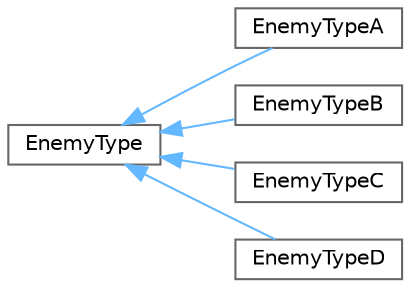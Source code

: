digraph "Graphical Class Hierarchy"
{
 // LATEX_PDF_SIZE
  bgcolor="transparent";
  edge [fontname=Helvetica,fontsize=10,labelfontname=Helvetica,labelfontsize=10];
  node [fontname=Helvetica,fontsize=10,shape=box,height=0.2,width=0.4];
  rankdir="LR";
  Node0 [id="Node000000",label="EnemyType",height=0.2,width=0.4,color="grey40", fillcolor="white", style="filled",URL="$class_enemy_type.html",tooltip="The base class for different types of enemies in the game."];
  Node0 -> Node1 [id="edge1_Node000000_Node000001",dir="back",color="steelblue1",style="solid",tooltip=" "];
  Node1 [id="Node000001",label="EnemyTypeA",height=0.2,width=0.4,color="grey40", fillcolor="white", style="filled",URL="$class_enemy_type_a.html",tooltip=" "];
  Node0 -> Node2 [id="edge2_Node000000_Node000002",dir="back",color="steelblue1",style="solid",tooltip=" "];
  Node2 [id="Node000002",label="EnemyTypeB",height=0.2,width=0.4,color="grey40", fillcolor="white", style="filled",URL="$class_enemy_type_b.html",tooltip="EnemyTypeB.h."];
  Node0 -> Node3 [id="edge3_Node000000_Node000003",dir="back",color="steelblue1",style="solid",tooltip=" "];
  Node3 [id="Node000003",label="EnemyTypeC",height=0.2,width=0.4,color="grey40", fillcolor="white", style="filled",URL="$class_enemy_type_c.html",tooltip="EnemyTypeC.h."];
  Node0 -> Node4 [id="edge4_Node000000_Node000004",dir="back",color="steelblue1",style="solid",tooltip=" "];
  Node4 [id="Node000004",label="EnemyTypeD",height=0.2,width=0.4,color="grey40", fillcolor="white", style="filled",URL="$class_enemy_type_d.html",tooltip="EnemyTypeD.h."];
}
